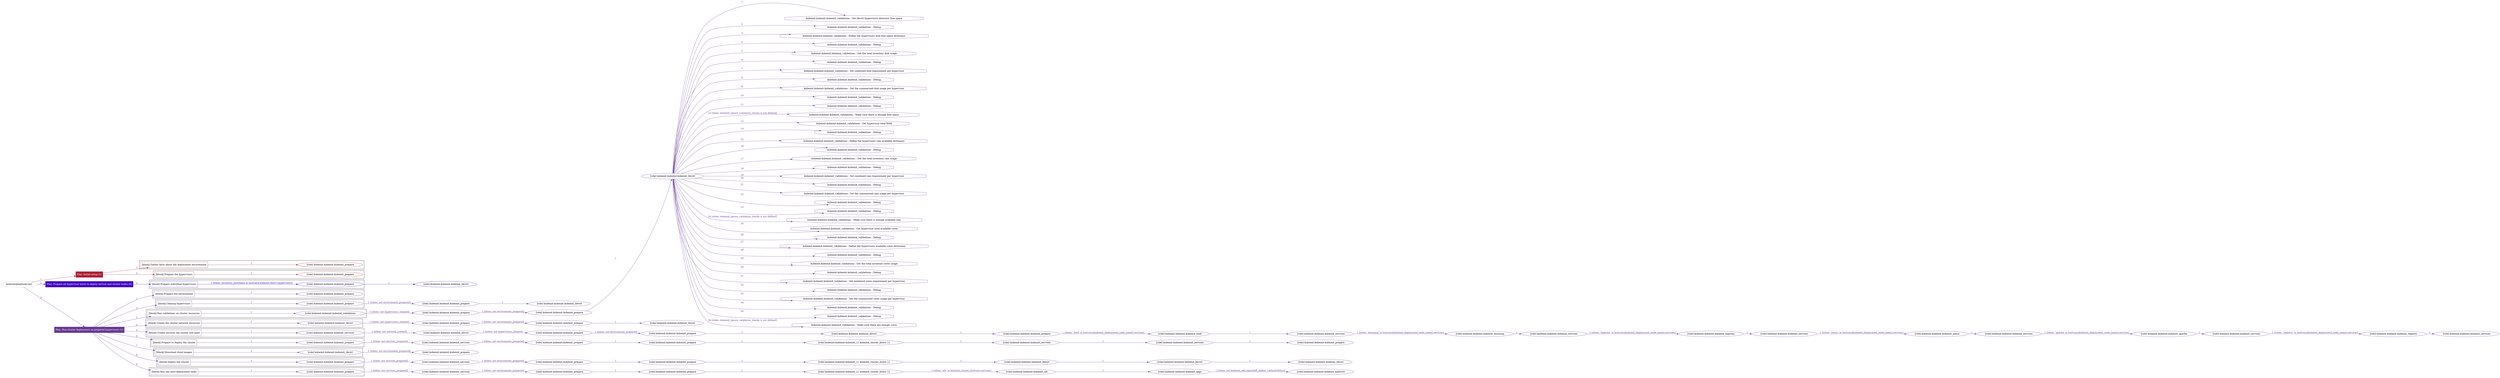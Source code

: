 digraph {
	graph [concentrate=true ordering=in rankdir=LR ratio=fill]
	edge [esep=5 sep=10]
	"kubeinit/playbook.yml" [id=root_node style=dotted]
	play_17b40922 [label="Play: Initial setup (1)" color="#ac2035" fontcolor="#ffffff" id=play_17b40922 shape=box style=filled tooltip=localhost]
	"kubeinit/playbook.yml" -> play_17b40922 [label="1 " color="#ac2035" fontcolor="#ac2035" id=edge_3056f43c labeltooltip="1 " tooltip="1 "]
	subgraph "kubeinit.kubeinit.kubeinit_prepare" {
		role_c4894455 [label="[role] kubeinit.kubeinit.kubeinit_prepare" color="#ac2035" id=role_c4894455 tooltip="kubeinit.kubeinit.kubeinit_prepare"]
	}
	subgraph "kubeinit.kubeinit.kubeinit_prepare" {
		role_d74332f0 [label="[role] kubeinit.kubeinit.kubeinit_prepare" color="#ac2035" id=role_d74332f0 tooltip="kubeinit.kubeinit.kubeinit_prepare"]
	}
	subgraph "Play: Initial setup (1)" {
		play_17b40922 -> block_b3c2a8ce [label=1 color="#ac2035" fontcolor="#ac2035" id=edge_cf0f747d labeltooltip=1 tooltip=1]
		subgraph cluster_block_b3c2a8ce {
			block_b3c2a8ce [label="[block] Gather facts about the deployment environment" color="#ac2035" id=block_b3c2a8ce labeltooltip="Gather facts about the deployment environment" shape=box tooltip="Gather facts about the deployment environment"]
			block_b3c2a8ce -> role_c4894455 [label="1 " color="#ac2035" fontcolor="#ac2035" id=edge_3f839630 labeltooltip="1 " tooltip="1 "]
		}
		play_17b40922 -> block_43c88aac [label=2 color="#ac2035" fontcolor="#ac2035" id=edge_9b415a09 labeltooltip=2 tooltip=2]
		subgraph cluster_block_43c88aac {
			block_43c88aac [label="[block] Prepare the hypervisors" color="#ac2035" id=block_43c88aac labeltooltip="Prepare the hypervisors" shape=box tooltip="Prepare the hypervisors"]
			block_43c88aac -> role_d74332f0 [label="1 " color="#ac2035" fontcolor="#ac2035" id=edge_9dc29101 labeltooltip="1 " tooltip="1 "]
		}
	}
	play_df6db1d5 [label="Play: Prepare all hypervisor hosts to deploy service and cluster nodes (0)" color="#4309c3" fontcolor="#ffffff" id=play_df6db1d5 shape=box style=filled tooltip="Play: Prepare all hypervisor hosts to deploy service and cluster nodes (0)"]
	"kubeinit/playbook.yml" -> play_df6db1d5 [label="2 " color="#4309c3" fontcolor="#4309c3" id=edge_0970c26a labeltooltip="2 " tooltip="2 "]
	subgraph "kubeinit.kubeinit.kubeinit_libvirt" {
		role_c6552ee0 [label="[role] kubeinit.kubeinit.kubeinit_libvirt" color="#4309c3" id=role_c6552ee0 tooltip="kubeinit.kubeinit.kubeinit_libvirt"]
	}
	subgraph "kubeinit.kubeinit.kubeinit_prepare" {
		role_c0b53539 [label="[role] kubeinit.kubeinit.kubeinit_prepare" color="#4309c3" id=role_c0b53539 tooltip="kubeinit.kubeinit.kubeinit_prepare"]
		role_c0b53539 -> role_c6552ee0 [label="1 " color="#4309c3" fontcolor="#4309c3" id=edge_0f0ca0aa labeltooltip="1 " tooltip="1 "]
	}
	subgraph "Play: Prepare all hypervisor hosts to deploy service and cluster nodes (0)" {
		play_df6db1d5 -> block_502c635d [label=1 color="#4309c3" fontcolor="#4309c3" id=edge_45d52d74 labeltooltip=1 tooltip=1]
		subgraph cluster_block_502c635d {
			block_502c635d [label="[block] Prepare individual hypervisors" color="#4309c3" id=block_502c635d labeltooltip="Prepare individual hypervisors" shape=box tooltip="Prepare individual hypervisors"]
			block_502c635d -> role_c0b53539 [label="1 [when: inventory_hostname in hostvars['kubeinit-facts'].hypervisors]" color="#4309c3" fontcolor="#4309c3" id=edge_c3b86973 labeltooltip="1 [when: inventory_hostname in hostvars['kubeinit-facts'].hypervisors]" tooltip="1 [when: inventory_hostname in hostvars['kubeinit-facts'].hypervisors]"]
		}
	}
	play_d8378338 [label="Play: Run cluster deployment on prepared hypervisors (1)" color="#673993" fontcolor="#ffffff" id=play_d8378338 shape=box style=filled tooltip=localhost]
	"kubeinit/playbook.yml" -> play_d8378338 [label="3 " color="#673993" fontcolor="#673993" id=edge_1bbe9f85 labeltooltip="3 " tooltip="3 "]
	subgraph "kubeinit.kubeinit.kubeinit_prepare" {
		role_b0a46448 [label="[role] kubeinit.kubeinit.kubeinit_prepare" color="#673993" id=role_b0a46448 tooltip="kubeinit.kubeinit.kubeinit_prepare"]
	}
	subgraph "kubeinit.kubeinit.kubeinit_libvirt" {
		role_8bde214d [label="[role] kubeinit.kubeinit.kubeinit_libvirt" color="#673993" id=role_8bde214d tooltip="kubeinit.kubeinit.kubeinit_libvirt"]
	}
	subgraph "kubeinit.kubeinit.kubeinit_prepare" {
		role_d90e74f3 [label="[role] kubeinit.kubeinit.kubeinit_prepare" color="#673993" id=role_d90e74f3 tooltip="kubeinit.kubeinit.kubeinit_prepare"]
		role_d90e74f3 -> role_8bde214d [label="1 " color="#673993" fontcolor="#673993" id=edge_d77b0a77 labeltooltip="1 " tooltip="1 "]
	}
	subgraph "kubeinit.kubeinit.kubeinit_prepare" {
		role_bba5921f [label="[role] kubeinit.kubeinit.kubeinit_prepare" color="#673993" id=role_bba5921f tooltip="kubeinit.kubeinit.kubeinit_prepare"]
		role_bba5921f -> role_d90e74f3 [label="1 [when: not environment_prepared]" color="#673993" fontcolor="#673993" id=edge_58147dc8 labeltooltip="1 [when: not environment_prepared]" tooltip="1 [when: not environment_prepared]"]
	}
	subgraph "kubeinit.kubeinit.kubeinit_libvirt" {
		role_85f57f2f [label="[role] kubeinit.kubeinit.kubeinit_libvirt" color="#673993" id=role_85f57f2f tooltip="kubeinit.kubeinit.kubeinit_libvirt"]
		task_662963af [label="kubeinit.kubeinit.kubeinit_validations : Get libvirt hypervisors directory free space" color="#673993" id=task_662963af shape=octagon tooltip="kubeinit.kubeinit.kubeinit_validations : Get libvirt hypervisors directory free space"]
		role_85f57f2f -> task_662963af [label="1 " color="#673993" fontcolor="#673993" id=edge_8e3185ac labeltooltip="1 " tooltip="1 "]
		task_c8487748 [label="kubeinit.kubeinit.kubeinit_validations : Debug" color="#673993" id=task_c8487748 shape=octagon tooltip="kubeinit.kubeinit.kubeinit_validations : Debug"]
		role_85f57f2f -> task_c8487748 [label="2 " color="#673993" fontcolor="#673993" id=edge_ed3b4baa labeltooltip="2 " tooltip="2 "]
		task_b2bfcfd3 [label="kubeinit.kubeinit.kubeinit_validations : Define the hypervisors disk free space dictionary" color="#673993" id=task_b2bfcfd3 shape=octagon tooltip="kubeinit.kubeinit.kubeinit_validations : Define the hypervisors disk free space dictionary"]
		role_85f57f2f -> task_b2bfcfd3 [label="3 " color="#673993" fontcolor="#673993" id=edge_e8beff68 labeltooltip="3 " tooltip="3 "]
		task_d6644e0c [label="kubeinit.kubeinit.kubeinit_validations : Debug" color="#673993" id=task_d6644e0c shape=octagon tooltip="kubeinit.kubeinit.kubeinit_validations : Debug"]
		role_85f57f2f -> task_d6644e0c [label="4 " color="#673993" fontcolor="#673993" id=edge_3216f124 labeltooltip="4 " tooltip="4 "]
		task_0ae7f6c4 [label="kubeinit.kubeinit.kubeinit_validations : Get the total inventory disk usage" color="#673993" id=task_0ae7f6c4 shape=octagon tooltip="kubeinit.kubeinit.kubeinit_validations : Get the total inventory disk usage"]
		role_85f57f2f -> task_0ae7f6c4 [label="5 " color="#673993" fontcolor="#673993" id=edge_61ebffe9 labeltooltip="5 " tooltip="5 "]
		task_f2963e43 [label="kubeinit.kubeinit.kubeinit_validations : Debug" color="#673993" id=task_f2963e43 shape=octagon tooltip="kubeinit.kubeinit.kubeinit_validations : Debug"]
		role_85f57f2f -> task_f2963e43 [label="6 " color="#673993" fontcolor="#673993" id=edge_2c8a6f3e labeltooltip="6 " tooltip="6 "]
		task_525ec1c0 [label="kubeinit.kubeinit.kubeinit_validations : Set combined disk requirement per hypervisor" color="#673993" id=task_525ec1c0 shape=octagon tooltip="kubeinit.kubeinit.kubeinit_validations : Set combined disk requirement per hypervisor"]
		role_85f57f2f -> task_525ec1c0 [label="7 " color="#673993" fontcolor="#673993" id=edge_80f96530 labeltooltip="7 " tooltip="7 "]
		task_5f959e6e [label="kubeinit.kubeinit.kubeinit_validations : Debug" color="#673993" id=task_5f959e6e shape=octagon tooltip="kubeinit.kubeinit.kubeinit_validations : Debug"]
		role_85f57f2f -> task_5f959e6e [label="8 " color="#673993" fontcolor="#673993" id=edge_1b2983f6 labeltooltip="8 " tooltip="8 "]
		task_a5d7f0df [label="kubeinit.kubeinit.kubeinit_validations : Set the summarized disk usage per hypervisor" color="#673993" id=task_a5d7f0df shape=octagon tooltip="kubeinit.kubeinit.kubeinit_validations : Set the summarized disk usage per hypervisor"]
		role_85f57f2f -> task_a5d7f0df [label="9 " color="#673993" fontcolor="#673993" id=edge_9c01682b labeltooltip="9 " tooltip="9 "]
		task_115b88ff [label="kubeinit.kubeinit.kubeinit_validations : Debug" color="#673993" id=task_115b88ff shape=octagon tooltip="kubeinit.kubeinit.kubeinit_validations : Debug"]
		role_85f57f2f -> task_115b88ff [label="10 " color="#673993" fontcolor="#673993" id=edge_17f7f9b6 labeltooltip="10 " tooltip="10 "]
		task_25809dd6 [label="kubeinit.kubeinit.kubeinit_validations : Debug" color="#673993" id=task_25809dd6 shape=octagon tooltip="kubeinit.kubeinit.kubeinit_validations : Debug"]
		role_85f57f2f -> task_25809dd6 [label="11 " color="#673993" fontcolor="#673993" id=edge_650c09fa labeltooltip="11 " tooltip="11 "]
		task_3a59a884 [label="kubeinit.kubeinit.kubeinit_validations : Make sure there is enough free space" color="#673993" id=task_3a59a884 shape=octagon tooltip="kubeinit.kubeinit.kubeinit_validations : Make sure there is enough free space"]
		role_85f57f2f -> task_3a59a884 [label="12 [when: kubeinit_ignore_validation_checks is not defined]" color="#673993" fontcolor="#673993" id=edge_c400c7dd labeltooltip="12 [when: kubeinit_ignore_validation_checks is not defined]" tooltip="12 [when: kubeinit_ignore_validation_checks is not defined]"]
		task_4a12ae24 [label="kubeinit.kubeinit.kubeinit_validations : Get hypervisor total RAM" color="#673993" id=task_4a12ae24 shape=octagon tooltip="kubeinit.kubeinit.kubeinit_validations : Get hypervisor total RAM"]
		role_85f57f2f -> task_4a12ae24 [label="13 " color="#673993" fontcolor="#673993" id=edge_6ff2eb10 labeltooltip="13 " tooltip="13 "]
		task_60d7f1c7 [label="kubeinit.kubeinit.kubeinit_validations : Debug" color="#673993" id=task_60d7f1c7 shape=octagon tooltip="kubeinit.kubeinit.kubeinit_validations : Debug"]
		role_85f57f2f -> task_60d7f1c7 [label="14 " color="#673993" fontcolor="#673993" id=edge_e791e74b labeltooltip="14 " tooltip="14 "]
		task_d3223400 [label="kubeinit.kubeinit.kubeinit_validations : Define the hypervisors ram available dictionary" color="#673993" id=task_d3223400 shape=octagon tooltip="kubeinit.kubeinit.kubeinit_validations : Define the hypervisors ram available dictionary"]
		role_85f57f2f -> task_d3223400 [label="15 " color="#673993" fontcolor="#673993" id=edge_97ca2f06 labeltooltip="15 " tooltip="15 "]
		task_2bdcb11d [label="kubeinit.kubeinit.kubeinit_validations : Debug" color="#673993" id=task_2bdcb11d shape=octagon tooltip="kubeinit.kubeinit.kubeinit_validations : Debug"]
		role_85f57f2f -> task_2bdcb11d [label="16 " color="#673993" fontcolor="#673993" id=edge_a7c2e569 labeltooltip="16 " tooltip="16 "]
		task_5a9c85e3 [label="kubeinit.kubeinit.kubeinit_validations : Get the total inventory ram usage" color="#673993" id=task_5a9c85e3 shape=octagon tooltip="kubeinit.kubeinit.kubeinit_validations : Get the total inventory ram usage"]
		role_85f57f2f -> task_5a9c85e3 [label="17 " color="#673993" fontcolor="#673993" id=edge_f234f5ea labeltooltip="17 " tooltip="17 "]
		task_cea1d9fb [label="kubeinit.kubeinit.kubeinit_validations : Debug" color="#673993" id=task_cea1d9fb shape=octagon tooltip="kubeinit.kubeinit.kubeinit_validations : Debug"]
		role_85f57f2f -> task_cea1d9fb [label="18 " color="#673993" fontcolor="#673993" id=edge_6393b21e labeltooltip="18 " tooltip="18 "]
		task_5e2bfa9f [label="kubeinit.kubeinit.kubeinit_validations : Set combined ram requirement per hypervisor" color="#673993" id=task_5e2bfa9f shape=octagon tooltip="kubeinit.kubeinit.kubeinit_validations : Set combined ram requirement per hypervisor"]
		role_85f57f2f -> task_5e2bfa9f [label="19 " color="#673993" fontcolor="#673993" id=edge_8c322127 labeltooltip="19 " tooltip="19 "]
		task_ebdfb179 [label="kubeinit.kubeinit.kubeinit_validations : Debug" color="#673993" id=task_ebdfb179 shape=octagon tooltip="kubeinit.kubeinit.kubeinit_validations : Debug"]
		role_85f57f2f -> task_ebdfb179 [label="20 " color="#673993" fontcolor="#673993" id=edge_37ec9b64 labeltooltip="20 " tooltip="20 "]
		task_580b77bb [label="kubeinit.kubeinit.kubeinit_validations : Set the summarized ram usage per hypervisor" color="#673993" id=task_580b77bb shape=octagon tooltip="kubeinit.kubeinit.kubeinit_validations : Set the summarized ram usage per hypervisor"]
		role_85f57f2f -> task_580b77bb [label="21 " color="#673993" fontcolor="#673993" id=edge_ac04a83a labeltooltip="21 " tooltip="21 "]
		task_983c5bad [label="kubeinit.kubeinit.kubeinit_validations : Debug" color="#673993" id=task_983c5bad shape=octagon tooltip="kubeinit.kubeinit.kubeinit_validations : Debug"]
		role_85f57f2f -> task_983c5bad [label="22 " color="#673993" fontcolor="#673993" id=edge_f44dfac6 labeltooltip="22 " tooltip="22 "]
		task_5c8fd9c5 [label="kubeinit.kubeinit.kubeinit_validations : Debug" color="#673993" id=task_5c8fd9c5 shape=octagon tooltip="kubeinit.kubeinit.kubeinit_validations : Debug"]
		role_85f57f2f -> task_5c8fd9c5 [label="23 " color="#673993" fontcolor="#673993" id=edge_dc6cf054 labeltooltip="23 " tooltip="23 "]
		task_2dcae0ed [label="kubeinit.kubeinit.kubeinit_validations : Make sure there is enough available ram" color="#673993" id=task_2dcae0ed shape=octagon tooltip="kubeinit.kubeinit.kubeinit_validations : Make sure there is enough available ram"]
		role_85f57f2f -> task_2dcae0ed [label="24 [when: kubeinit_ignore_validation_checks is not defined]" color="#673993" fontcolor="#673993" id=edge_96a14ba5 labeltooltip="24 [when: kubeinit_ignore_validation_checks is not defined]" tooltip="24 [when: kubeinit_ignore_validation_checks is not defined]"]
		task_627affb4 [label="kubeinit.kubeinit.kubeinit_validations : Get hypervisor total available cores" color="#673993" id=task_627affb4 shape=octagon tooltip="kubeinit.kubeinit.kubeinit_validations : Get hypervisor total available cores"]
		role_85f57f2f -> task_627affb4 [label="25 " color="#673993" fontcolor="#673993" id=edge_6d8d9360 labeltooltip="25 " tooltip="25 "]
		task_95e5cc89 [label="kubeinit.kubeinit.kubeinit_validations : Debug" color="#673993" id=task_95e5cc89 shape=octagon tooltip="kubeinit.kubeinit.kubeinit_validations : Debug"]
		role_85f57f2f -> task_95e5cc89 [label="26 " color="#673993" fontcolor="#673993" id=edge_20ed3d7a labeltooltip="26 " tooltip="26 "]
		task_86c8aac1 [label="kubeinit.kubeinit.kubeinit_validations : Define the hypervisors available cores dictionary" color="#673993" id=task_86c8aac1 shape=octagon tooltip="kubeinit.kubeinit.kubeinit_validations : Define the hypervisors available cores dictionary"]
		role_85f57f2f -> task_86c8aac1 [label="27 " color="#673993" fontcolor="#673993" id=edge_e2beb5b2 labeltooltip="27 " tooltip="27 "]
		task_1c2d6971 [label="kubeinit.kubeinit.kubeinit_validations : Debug" color="#673993" id=task_1c2d6971 shape=octagon tooltip="kubeinit.kubeinit.kubeinit_validations : Debug"]
		role_85f57f2f -> task_1c2d6971 [label="28 " color="#673993" fontcolor="#673993" id=edge_8e485ef2 labeltooltip="28 " tooltip="28 "]
		task_dffe1a1e [label="kubeinit.kubeinit.kubeinit_validations : Get the total inventory cores usage" color="#673993" id=task_dffe1a1e shape=octagon tooltip="kubeinit.kubeinit.kubeinit_validations : Get the total inventory cores usage"]
		role_85f57f2f -> task_dffe1a1e [label="29 " color="#673993" fontcolor="#673993" id=edge_fd23ef47 labeltooltip="29 " tooltip="29 "]
		task_cdf3cd07 [label="kubeinit.kubeinit.kubeinit_validations : Debug" color="#673993" id=task_cdf3cd07 shape=octagon tooltip="kubeinit.kubeinit.kubeinit_validations : Debug"]
		role_85f57f2f -> task_cdf3cd07 [label="30 " color="#673993" fontcolor="#673993" id=edge_38769134 labeltooltip="30 " tooltip="30 "]
		task_037ea6b5 [label="kubeinit.kubeinit.kubeinit_validations : Set combined cores requirement per hypervisor" color="#673993" id=task_037ea6b5 shape=octagon tooltip="kubeinit.kubeinit.kubeinit_validations : Set combined cores requirement per hypervisor"]
		role_85f57f2f -> task_037ea6b5 [label="31 " color="#673993" fontcolor="#673993" id=edge_91081e48 labeltooltip="31 " tooltip="31 "]
		task_cd81e31a [label="kubeinit.kubeinit.kubeinit_validations : Debug" color="#673993" id=task_cd81e31a shape=octagon tooltip="kubeinit.kubeinit.kubeinit_validations : Debug"]
		role_85f57f2f -> task_cd81e31a [label="32 " color="#673993" fontcolor="#673993" id=edge_79f1bcc9 labeltooltip="32 " tooltip="32 "]
		task_4f4c4972 [label="kubeinit.kubeinit.kubeinit_validations : Set the summarized cores usage per hypervisor" color="#673993" id=task_4f4c4972 shape=octagon tooltip="kubeinit.kubeinit.kubeinit_validations : Set the summarized cores usage per hypervisor"]
		role_85f57f2f -> task_4f4c4972 [label="33 " color="#673993" fontcolor="#673993" id=edge_fe3bd80c labeltooltip="33 " tooltip="33 "]
		task_6fa1dd41 [label="kubeinit.kubeinit.kubeinit_validations : Debug" color="#673993" id=task_6fa1dd41 shape=octagon tooltip="kubeinit.kubeinit.kubeinit_validations : Debug"]
		role_85f57f2f -> task_6fa1dd41 [label="34 " color="#673993" fontcolor="#673993" id=edge_21bafcd3 labeltooltip="34 " tooltip="34 "]
		task_8eff1ea7 [label="kubeinit.kubeinit.kubeinit_validations : Debug" color="#673993" id=task_8eff1ea7 shape=octagon tooltip="kubeinit.kubeinit.kubeinit_validations : Debug"]
		role_85f57f2f -> task_8eff1ea7 [label="35 " color="#673993" fontcolor="#673993" id=edge_475709ec labeltooltip="35 " tooltip="35 "]
		task_4b79f3b0 [label="kubeinit.kubeinit.kubeinit_validations : Make sure there are enough cores" color="#673993" id=task_4b79f3b0 shape=octagon tooltip="kubeinit.kubeinit.kubeinit_validations : Make sure there are enough cores"]
		role_85f57f2f -> task_4b79f3b0 [label="36 [when: kubeinit_ignore_validation_checks is not defined]" color="#673993" fontcolor="#673993" id=edge_3dc0f766 labeltooltip="36 [when: kubeinit_ignore_validation_checks is not defined]" tooltip="36 [when: kubeinit_ignore_validation_checks is not defined]"]
	}
	subgraph "kubeinit.kubeinit.kubeinit_prepare" {
		role_f36c27c7 [label="[role] kubeinit.kubeinit.kubeinit_prepare" color="#673993" id=role_f36c27c7 tooltip="kubeinit.kubeinit.kubeinit_prepare"]
		role_f36c27c7 -> role_85f57f2f [label="1 " color="#673993" fontcolor="#673993" id=edge_a5816be9 labeltooltip="1 " tooltip="1 "]
	}
	subgraph "kubeinit.kubeinit.kubeinit_prepare" {
		role_78d90c90 [label="[role] kubeinit.kubeinit.kubeinit_prepare" color="#673993" id=role_78d90c90 tooltip="kubeinit.kubeinit.kubeinit_prepare"]
		role_78d90c90 -> role_f36c27c7 [label="1 [when: not environment_prepared]" color="#673993" fontcolor="#673993" id=edge_b034c8b0 labeltooltip="1 [when: not environment_prepared]" tooltip="1 [when: not environment_prepared]"]
	}
	subgraph "kubeinit.kubeinit.kubeinit_validations" {
		role_44be6b53 [label="[role] kubeinit.kubeinit.kubeinit_validations" color="#673993" id=role_44be6b53 tooltip="kubeinit.kubeinit.kubeinit_validations"]
		role_44be6b53 -> role_78d90c90 [label="1 [when: not hypervisors_cleaned]" color="#673993" fontcolor="#673993" id=edge_d79321b4 labeltooltip="1 [when: not hypervisors_cleaned]" tooltip="1 [when: not hypervisors_cleaned]"]
	}
	subgraph "kubeinit.kubeinit.kubeinit_libvirt" {
		role_24eb9d72 [label="[role] kubeinit.kubeinit.kubeinit_libvirt" color="#673993" id=role_24eb9d72 tooltip="kubeinit.kubeinit.kubeinit_libvirt"]
	}
	subgraph "kubeinit.kubeinit.kubeinit_prepare" {
		role_3b681a35 [label="[role] kubeinit.kubeinit.kubeinit_prepare" color="#673993" id=role_3b681a35 tooltip="kubeinit.kubeinit.kubeinit_prepare"]
		role_3b681a35 -> role_24eb9d72 [label="1 " color="#673993" fontcolor="#673993" id=edge_d4849ff2 labeltooltip="1 " tooltip="1 "]
	}
	subgraph "kubeinit.kubeinit.kubeinit_prepare" {
		role_94c76511 [label="[role] kubeinit.kubeinit.kubeinit_prepare" color="#673993" id=role_94c76511 tooltip="kubeinit.kubeinit.kubeinit_prepare"]
		role_94c76511 -> role_3b681a35 [label="1 [when: not environment_prepared]" color="#673993" fontcolor="#673993" id=edge_34a06a52 labeltooltip="1 [when: not environment_prepared]" tooltip="1 [when: not environment_prepared]"]
	}
	subgraph "kubeinit.kubeinit.kubeinit_libvirt" {
		role_57134f1c [label="[role] kubeinit.kubeinit.kubeinit_libvirt" color="#673993" id=role_57134f1c tooltip="kubeinit.kubeinit.kubeinit_libvirt"]
		role_57134f1c -> role_94c76511 [label="1 [when: not hypervisors_cleaned]" color="#673993" fontcolor="#673993" id=edge_b8befb3e labeltooltip="1 [when: not hypervisors_cleaned]" tooltip="1 [when: not hypervisors_cleaned]"]
	}
	subgraph "kubeinit.kubeinit.kubeinit_services" {
		role_b628cbf3 [label="[role] kubeinit.kubeinit.kubeinit_services" color="#673993" id=role_b628cbf3 tooltip="kubeinit.kubeinit.kubeinit_services"]
	}
	subgraph "kubeinit.kubeinit.kubeinit_registry" {
		role_a51155b6 [label="[role] kubeinit.kubeinit.kubeinit_registry" color="#673993" id=role_a51155b6 tooltip="kubeinit.kubeinit.kubeinit_registry"]
		role_a51155b6 -> role_b628cbf3 [label="1 " color="#673993" fontcolor="#673993" id=edge_500eb04a labeltooltip="1 " tooltip="1 "]
	}
	subgraph "kubeinit.kubeinit.kubeinit_services" {
		role_d3aa6e7a [label="[role] kubeinit.kubeinit.kubeinit_services" color="#673993" id=role_d3aa6e7a tooltip="kubeinit.kubeinit.kubeinit_services"]
		role_d3aa6e7a -> role_a51155b6 [label="1 [when: 'registry' in hostvars[kubeinit_deployment_node_name].services]" color="#673993" fontcolor="#673993" id=edge_72056084 labeltooltip="1 [when: 'registry' in hostvars[kubeinit_deployment_node_name].services]" tooltip="1 [when: 'registry' in hostvars[kubeinit_deployment_node_name].services]"]
	}
	subgraph "kubeinit.kubeinit.kubeinit_apache" {
		role_0b74f066 [label="[role] kubeinit.kubeinit.kubeinit_apache" color="#673993" id=role_0b74f066 tooltip="kubeinit.kubeinit.kubeinit_apache"]
		role_0b74f066 -> role_d3aa6e7a [label="1 " color="#673993" fontcolor="#673993" id=edge_d61a0cab labeltooltip="1 " tooltip="1 "]
	}
	subgraph "kubeinit.kubeinit.kubeinit_services" {
		role_27dd472c [label="[role] kubeinit.kubeinit.kubeinit_services" color="#673993" id=role_27dd472c tooltip="kubeinit.kubeinit.kubeinit_services"]
		role_27dd472c -> role_0b74f066 [label="1 [when: 'apache' in hostvars[kubeinit_deployment_node_name].services]" color="#673993" fontcolor="#673993" id=edge_3440a264 labeltooltip="1 [when: 'apache' in hostvars[kubeinit_deployment_node_name].services]" tooltip="1 [when: 'apache' in hostvars[kubeinit_deployment_node_name].services]"]
	}
	subgraph "kubeinit.kubeinit.kubeinit_nexus" {
		role_3ef2a9f3 [label="[role] kubeinit.kubeinit.kubeinit_nexus" color="#673993" id=role_3ef2a9f3 tooltip="kubeinit.kubeinit.kubeinit_nexus"]
		role_3ef2a9f3 -> role_27dd472c [label="1 " color="#673993" fontcolor="#673993" id=edge_2ccf8092 labeltooltip="1 " tooltip="1 "]
	}
	subgraph "kubeinit.kubeinit.kubeinit_services" {
		role_002022af [label="[role] kubeinit.kubeinit.kubeinit_services" color="#673993" id=role_002022af tooltip="kubeinit.kubeinit.kubeinit_services"]
		role_002022af -> role_3ef2a9f3 [label="1 [when: 'nexus' in hostvars[kubeinit_deployment_node_name].services]" color="#673993" fontcolor="#673993" id=edge_073697a6 labeltooltip="1 [when: 'nexus' in hostvars[kubeinit_deployment_node_name].services]" tooltip="1 [when: 'nexus' in hostvars[kubeinit_deployment_node_name].services]"]
	}
	subgraph "kubeinit.kubeinit.kubeinit_haproxy" {
		role_6302d3d7 [label="[role] kubeinit.kubeinit.kubeinit_haproxy" color="#673993" id=role_6302d3d7 tooltip="kubeinit.kubeinit.kubeinit_haproxy"]
		role_6302d3d7 -> role_002022af [label="1 " color="#673993" fontcolor="#673993" id=edge_8d86119e labeltooltip="1 " tooltip="1 "]
	}
	subgraph "kubeinit.kubeinit.kubeinit_services" {
		role_65216352 [label="[role] kubeinit.kubeinit.kubeinit_services" color="#673993" id=role_65216352 tooltip="kubeinit.kubeinit.kubeinit_services"]
		role_65216352 -> role_6302d3d7 [label="1 [when: 'haproxy' in hostvars[kubeinit_deployment_node_name].services]" color="#673993" fontcolor="#673993" id=edge_ed9c8c02 labeltooltip="1 [when: 'haproxy' in hostvars[kubeinit_deployment_node_name].services]" tooltip="1 [when: 'haproxy' in hostvars[kubeinit_deployment_node_name].services]"]
	}
	subgraph "kubeinit.kubeinit.kubeinit_dnsmasq" {
		role_bd2cce32 [label="[role] kubeinit.kubeinit.kubeinit_dnsmasq" color="#673993" id=role_bd2cce32 tooltip="kubeinit.kubeinit.kubeinit_dnsmasq"]
		role_bd2cce32 -> role_65216352 [label="1 " color="#673993" fontcolor="#673993" id=edge_7ce390b4 labeltooltip="1 " tooltip="1 "]
	}
	subgraph "kubeinit.kubeinit.kubeinit_services" {
		role_46b1326c [label="[role] kubeinit.kubeinit.kubeinit_services" color="#673993" id=role_46b1326c tooltip="kubeinit.kubeinit.kubeinit_services"]
		role_46b1326c -> role_bd2cce32 [label="1 [when: 'dnsmasq' in hostvars[kubeinit_deployment_node_name].services]" color="#673993" fontcolor="#673993" id=edge_65b9dc4f labeltooltip="1 [when: 'dnsmasq' in hostvars[kubeinit_deployment_node_name].services]" tooltip="1 [when: 'dnsmasq' in hostvars[kubeinit_deployment_node_name].services]"]
	}
	subgraph "kubeinit.kubeinit.kubeinit_bind" {
		role_d07f0878 [label="[role] kubeinit.kubeinit.kubeinit_bind" color="#673993" id=role_d07f0878 tooltip="kubeinit.kubeinit.kubeinit_bind"]
		role_d07f0878 -> role_46b1326c [label="1 " color="#673993" fontcolor="#673993" id=edge_696d3acb labeltooltip="1 " tooltip="1 "]
	}
	subgraph "kubeinit.kubeinit.kubeinit_prepare" {
		role_ac3dc3b4 [label="[role] kubeinit.kubeinit.kubeinit_prepare" color="#673993" id=role_ac3dc3b4 tooltip="kubeinit.kubeinit.kubeinit_prepare"]
		role_ac3dc3b4 -> role_d07f0878 [label="1 [when: 'bind' in hostvars[kubeinit_deployment_node_name].services]" color="#673993" fontcolor="#673993" id=edge_92a91cc8 labeltooltip="1 [when: 'bind' in hostvars[kubeinit_deployment_node_name].services]" tooltip="1 [when: 'bind' in hostvars[kubeinit_deployment_node_name].services]"]
	}
	subgraph "kubeinit.kubeinit.kubeinit_libvirt" {
		role_285d4df2 [label="[role] kubeinit.kubeinit.kubeinit_libvirt" color="#673993" id=role_285d4df2 tooltip="kubeinit.kubeinit.kubeinit_libvirt"]
		role_285d4df2 -> role_ac3dc3b4 [label="1 " color="#673993" fontcolor="#673993" id=edge_0b9ca66d labeltooltip="1 " tooltip="1 "]
	}
	subgraph "kubeinit.kubeinit.kubeinit_prepare" {
		role_33db9d47 [label="[role] kubeinit.kubeinit.kubeinit_prepare" color="#673993" id=role_33db9d47 tooltip="kubeinit.kubeinit.kubeinit_prepare"]
		role_33db9d47 -> role_285d4df2 [label="1 " color="#673993" fontcolor="#673993" id=edge_0a54946a labeltooltip="1 " tooltip="1 "]
	}
	subgraph "kubeinit.kubeinit.kubeinit_prepare" {
		role_8612231d [label="[role] kubeinit.kubeinit.kubeinit_prepare" color="#673993" id=role_8612231d tooltip="kubeinit.kubeinit.kubeinit_prepare"]
		role_8612231d -> role_33db9d47 [label="1 [when: not environment_prepared]" color="#673993" fontcolor="#673993" id=edge_8ca8d069 labeltooltip="1 [when: not environment_prepared]" tooltip="1 [when: not environment_prepared]"]
	}
	subgraph "kubeinit.kubeinit.kubeinit_libvirt" {
		role_a61136c5 [label="[role] kubeinit.kubeinit.kubeinit_libvirt" color="#673993" id=role_a61136c5 tooltip="kubeinit.kubeinit.kubeinit_libvirt"]
		role_a61136c5 -> role_8612231d [label="1 [when: not hypervisors_cleaned]" color="#673993" fontcolor="#673993" id=edge_d464203f labeltooltip="1 [when: not hypervisors_cleaned]" tooltip="1 [when: not hypervisors_cleaned]"]
	}
	subgraph "kubeinit.kubeinit.kubeinit_services" {
		role_ea08f8fb [label="[role] kubeinit.kubeinit.kubeinit_services" color="#673993" id=role_ea08f8fb tooltip="kubeinit.kubeinit.kubeinit_services"]
		role_ea08f8fb -> role_a61136c5 [label="1 [when: not network_created]" color="#673993" fontcolor="#673993" id=edge_ed1be699 labeltooltip="1 [when: not network_created]" tooltip="1 [when: not network_created]"]
	}
	subgraph "kubeinit.kubeinit.kubeinit_prepare" {
		role_edb47ece [label="[role] kubeinit.kubeinit.kubeinit_prepare" color="#673993" id=role_edb47ece tooltip="kubeinit.kubeinit.kubeinit_prepare"]
	}
	subgraph "kubeinit.kubeinit.kubeinit_services" {
		role_ba8e3fdc [label="[role] kubeinit.kubeinit.kubeinit_services" color="#673993" id=role_ba8e3fdc tooltip="kubeinit.kubeinit.kubeinit_services"]
		role_ba8e3fdc -> role_edb47ece [label="1 " color="#673993" fontcolor="#673993" id=edge_38ed0503 labeltooltip="1 " tooltip="1 "]
	}
	subgraph "kubeinit.kubeinit.kubeinit_services" {
		role_7ff2a754 [label="[role] kubeinit.kubeinit.kubeinit_services" color="#673993" id=role_7ff2a754 tooltip="kubeinit.kubeinit.kubeinit_services"]
		role_7ff2a754 -> role_ba8e3fdc [label="1 " color="#673993" fontcolor="#673993" id=edge_6804dfde labeltooltip="1 " tooltip="1 "]
	}
	subgraph "kubeinit.kubeinit.kubeinit_{{ kubeinit_cluster_distro }}" {
		role_f6cf0882 [label="[role] kubeinit.kubeinit.kubeinit_{{ kubeinit_cluster_distro }}" color="#673993" id=role_f6cf0882 tooltip="kubeinit.kubeinit.kubeinit_{{ kubeinit_cluster_distro }}"]
		role_f6cf0882 -> role_7ff2a754 [label="1 " color="#673993" fontcolor="#673993" id=edge_2f98b606 labeltooltip="1 " tooltip="1 "]
	}
	subgraph "kubeinit.kubeinit.kubeinit_prepare" {
		role_e24e9ef1 [label="[role] kubeinit.kubeinit.kubeinit_prepare" color="#673993" id=role_e24e9ef1 tooltip="kubeinit.kubeinit.kubeinit_prepare"]
		role_e24e9ef1 -> role_f6cf0882 [label="1 " color="#673993" fontcolor="#673993" id=edge_6d97fdf9 labeltooltip="1 " tooltip="1 "]
	}
	subgraph "kubeinit.kubeinit.kubeinit_prepare" {
		role_9fa43d3a [label="[role] kubeinit.kubeinit.kubeinit_prepare" color="#673993" id=role_9fa43d3a tooltip="kubeinit.kubeinit.kubeinit_prepare"]
		role_9fa43d3a -> role_e24e9ef1 [label="1 " color="#673993" fontcolor="#673993" id=edge_33009c28 labeltooltip="1 " tooltip="1 "]
	}
	subgraph "kubeinit.kubeinit.kubeinit_services" {
		role_2b957dc1 [label="[role] kubeinit.kubeinit.kubeinit_services" color="#673993" id=role_2b957dc1 tooltip="kubeinit.kubeinit.kubeinit_services"]
		role_2b957dc1 -> role_9fa43d3a [label="1 [when: not environment_prepared]" color="#673993" fontcolor="#673993" id=edge_6bea5720 labeltooltip="1 [when: not environment_prepared]" tooltip="1 [when: not environment_prepared]"]
	}
	subgraph "kubeinit.kubeinit.kubeinit_prepare" {
		role_7c6302fc [label="[role] kubeinit.kubeinit.kubeinit_prepare" color="#673993" id=role_7c6302fc tooltip="kubeinit.kubeinit.kubeinit_prepare"]
		role_7c6302fc -> role_2b957dc1 [label="1 [when: not services_prepared]" color="#673993" fontcolor="#673993" id=edge_e0ffb89c labeltooltip="1 [when: not services_prepared]" tooltip="1 [when: not services_prepared]"]
	}
	subgraph "kubeinit.kubeinit.kubeinit_prepare" {
		role_886699dc [label="[role] kubeinit.kubeinit.kubeinit_prepare" color="#673993" id=role_886699dc tooltip="kubeinit.kubeinit.kubeinit_prepare"]
	}
	subgraph "kubeinit.kubeinit.kubeinit_libvirt" {
		role_acc4c661 [label="[role] kubeinit.kubeinit.kubeinit_libvirt" color="#673993" id=role_acc4c661 tooltip="kubeinit.kubeinit.kubeinit_libvirt"]
		role_acc4c661 -> role_886699dc [label="1 [when: not environment_prepared]" color="#673993" fontcolor="#673993" id=edge_ceba3801 labeltooltip="1 [when: not environment_prepared]" tooltip="1 [when: not environment_prepared]"]
	}
	subgraph "kubeinit.kubeinit.kubeinit_libvirt" {
		role_849d6580 [label="[role] kubeinit.kubeinit.kubeinit_libvirt" color="#673993" id=role_849d6580 tooltip="kubeinit.kubeinit.kubeinit_libvirt"]
	}
	subgraph "kubeinit.kubeinit.kubeinit_libvirt" {
		role_378cf7db [label="[role] kubeinit.kubeinit.kubeinit_libvirt" color="#673993" id=role_378cf7db tooltip="kubeinit.kubeinit.kubeinit_libvirt"]
		role_378cf7db -> role_849d6580 [label="1 " color="#673993" fontcolor="#673993" id=edge_b1b3dfd5 labeltooltip="1 " tooltip="1 "]
	}
	subgraph "kubeinit.kubeinit.kubeinit_libvirt" {
		role_e92a78d2 [label="[role] kubeinit.kubeinit.kubeinit_libvirt" color="#673993" id=role_e92a78d2 tooltip="kubeinit.kubeinit.kubeinit_libvirt"]
		role_e92a78d2 -> role_378cf7db [label="1 " color="#673993" fontcolor="#673993" id=edge_07574e39 labeltooltip="1 " tooltip="1 "]
	}
	subgraph "kubeinit.kubeinit.kubeinit_{{ kubeinit_cluster_distro }}" {
		role_8ab9d7ff [label="[role] kubeinit.kubeinit.kubeinit_{{ kubeinit_cluster_distro }}" color="#673993" id=role_8ab9d7ff tooltip="kubeinit.kubeinit.kubeinit_{{ kubeinit_cluster_distro }}"]
		role_8ab9d7ff -> role_e92a78d2 [label="1 " color="#673993" fontcolor="#673993" id=edge_5af892a1 labeltooltip="1 " tooltip="1 "]
	}
	subgraph "kubeinit.kubeinit.kubeinit_prepare" {
		role_dd506032 [label="[role] kubeinit.kubeinit.kubeinit_prepare" color="#673993" id=role_dd506032 tooltip="kubeinit.kubeinit.kubeinit_prepare"]
		role_dd506032 -> role_8ab9d7ff [label="1 " color="#673993" fontcolor="#673993" id=edge_d3ca00df labeltooltip="1 " tooltip="1 "]
	}
	subgraph "kubeinit.kubeinit.kubeinit_prepare" {
		role_382597a3 [label="[role] kubeinit.kubeinit.kubeinit_prepare" color="#673993" id=role_382597a3 tooltip="kubeinit.kubeinit.kubeinit_prepare"]
		role_382597a3 -> role_dd506032 [label="1 " color="#673993" fontcolor="#673993" id=edge_dcec3b90 labeltooltip="1 " tooltip="1 "]
	}
	subgraph "kubeinit.kubeinit.kubeinit_services" {
		role_c7f87bc9 [label="[role] kubeinit.kubeinit.kubeinit_services" color="#673993" id=role_c7f87bc9 tooltip="kubeinit.kubeinit.kubeinit_services"]
		role_c7f87bc9 -> role_382597a3 [label="1 [when: not environment_prepared]" color="#673993" fontcolor="#673993" id=edge_251eab21 labeltooltip="1 [when: not environment_prepared]" tooltip="1 [when: not environment_prepared]"]
	}
	subgraph "kubeinit.kubeinit.kubeinit_prepare" {
		role_d399288d [label="[role] kubeinit.kubeinit.kubeinit_prepare" color="#673993" id=role_d399288d tooltip="kubeinit.kubeinit.kubeinit_prepare"]
		role_d399288d -> role_c7f87bc9 [label="1 [when: not services_prepared]" color="#673993" fontcolor="#673993" id=edge_e9842009 labeltooltip="1 [when: not services_prepared]" tooltip="1 [when: not services_prepared]"]
	}
	subgraph "kubeinit.kubeinit.kubeinit_kubevirt" {
		role_ceef285d [label="[role] kubeinit.kubeinit.kubeinit_kubevirt" color="#673993" id=role_ceef285d tooltip="kubeinit.kubeinit.kubeinit_kubevirt"]
	}
	subgraph "kubeinit.kubeinit.kubeinit_apps" {
		role_52923598 [label="[role] kubeinit.kubeinit.kubeinit_apps" color="#673993" id=role_52923598 tooltip="kubeinit.kubeinit.kubeinit_apps"]
		role_52923598 -> role_ceef285d [label="1 [when: not kubeinit_okd_openshift_deploy | default(False)]" color="#673993" fontcolor="#673993" id=edge_0ba0f58a labeltooltip="1 [when: not kubeinit_okd_openshift_deploy | default(False)]" tooltip="1 [when: not kubeinit_okd_openshift_deploy | default(False)]"]
	}
	subgraph "kubeinit.kubeinit.kubeinit_nfs" {
		role_978adc9f [label="[role] kubeinit.kubeinit.kubeinit_nfs" color="#673993" id=role_978adc9f tooltip="kubeinit.kubeinit.kubeinit_nfs"]
		role_978adc9f -> role_52923598 [label="1 " color="#673993" fontcolor="#673993" id=edge_12646626 labeltooltip="1 " tooltip="1 "]
	}
	subgraph "kubeinit.kubeinit.kubeinit_{{ kubeinit_cluster_distro }}" {
		role_ef0f9072 [label="[role] kubeinit.kubeinit.kubeinit_{{ kubeinit_cluster_distro }}" color="#673993" id=role_ef0f9072 tooltip="kubeinit.kubeinit.kubeinit_{{ kubeinit_cluster_distro }}"]
		role_ef0f9072 -> role_978adc9f [label="1 [when: 'nfs' in kubeinit_cluster_hostvars.services]" color="#673993" fontcolor="#673993" id=edge_03e4f0d9 labeltooltip="1 [when: 'nfs' in kubeinit_cluster_hostvars.services]" tooltip="1 [when: 'nfs' in kubeinit_cluster_hostvars.services]"]
	}
	subgraph "kubeinit.kubeinit.kubeinit_prepare" {
		role_0480d391 [label="[role] kubeinit.kubeinit.kubeinit_prepare" color="#673993" id=role_0480d391 tooltip="kubeinit.kubeinit.kubeinit_prepare"]
		role_0480d391 -> role_ef0f9072 [label="1 " color="#673993" fontcolor="#673993" id=edge_b84a4e08 labeltooltip="1 " tooltip="1 "]
	}
	subgraph "kubeinit.kubeinit.kubeinit_prepare" {
		role_d44da757 [label="[role] kubeinit.kubeinit.kubeinit_prepare" color="#673993" id=role_d44da757 tooltip="kubeinit.kubeinit.kubeinit_prepare"]
		role_d44da757 -> role_0480d391 [label="1 " color="#673993" fontcolor="#673993" id=edge_22daeecd labeltooltip="1 " tooltip="1 "]
	}
	subgraph "kubeinit.kubeinit.kubeinit_services" {
		role_4d2ecd0a [label="[role] kubeinit.kubeinit.kubeinit_services" color="#673993" id=role_4d2ecd0a tooltip="kubeinit.kubeinit.kubeinit_services"]
		role_4d2ecd0a -> role_d44da757 [label="1 [when: not environment_prepared]" color="#673993" fontcolor="#673993" id=edge_a064eb05 labeltooltip="1 [when: not environment_prepared]" tooltip="1 [when: not environment_prepared]"]
	}
	subgraph "kubeinit.kubeinit.kubeinit_prepare" {
		role_e425038e [label="[role] kubeinit.kubeinit.kubeinit_prepare" color="#673993" id=role_e425038e tooltip="kubeinit.kubeinit.kubeinit_prepare"]
		role_e425038e -> role_4d2ecd0a [label="1 [when: not services_prepared]" color="#673993" fontcolor="#673993" id=edge_e1da39d9 labeltooltip="1 [when: not services_prepared]" tooltip="1 [when: not services_prepared]"]
	}
	subgraph "Play: Run cluster deployment on prepared hypervisors (1)" {
		play_d8378338 -> block_b0c1e273 [label=1 color="#673993" fontcolor="#673993" id=edge_5f878886 labeltooltip=1 tooltip=1]
		subgraph cluster_block_b0c1e273 {
			block_b0c1e273 [label="[block] Prepare the environment" color="#673993" id=block_b0c1e273 labeltooltip="Prepare the environment" shape=box tooltip="Prepare the environment"]
			block_b0c1e273 -> role_b0a46448 [label="1 " color="#673993" fontcolor="#673993" id=edge_3698bee4 labeltooltip="1 " tooltip="1 "]
		}
		play_d8378338 -> block_6675cd3a [label=2 color="#673993" fontcolor="#673993" id=edge_f1a0c7e3 labeltooltip=2 tooltip=2]
		subgraph cluster_block_6675cd3a {
			block_6675cd3a [label="[block] Cleanup hypervisors" color="#673993" id=block_6675cd3a labeltooltip="Cleanup hypervisors" shape=box tooltip="Cleanup hypervisors"]
			block_6675cd3a -> role_bba5921f [label="1 " color="#673993" fontcolor="#673993" id=edge_a508648a labeltooltip="1 " tooltip="1 "]
		}
		play_d8378338 -> block_0f9d0ac3 [label=3 color="#673993" fontcolor="#673993" id=edge_d47aec2b labeltooltip=3 tooltip=3]
		subgraph cluster_block_0f9d0ac3 {
			block_0f9d0ac3 [label="[block] Run validations on cluster resources" color="#673993" id=block_0f9d0ac3 labeltooltip="Run validations on cluster resources" shape=box tooltip="Run validations on cluster resources"]
			block_0f9d0ac3 -> role_44be6b53 [label="1 " color="#673993" fontcolor="#673993" id=edge_f99604a0 labeltooltip="1 " tooltip="1 "]
		}
		play_d8378338 -> block_68233daa [label=4 color="#673993" fontcolor="#673993" id=edge_5979ba16 labeltooltip=4 tooltip=4]
		subgraph cluster_block_68233daa {
			block_68233daa [label="[block] Create the cluster network resources" color="#673993" id=block_68233daa labeltooltip="Create the cluster network resources" shape=box tooltip="Create the cluster network resources"]
			block_68233daa -> role_57134f1c [label="1 " color="#673993" fontcolor="#673993" id=edge_98fd07cf labeltooltip="1 " tooltip="1 "]
		}
		play_d8378338 -> block_2de36226 [label=5 color="#673993" fontcolor="#673993" id=edge_7e6cb9a3 labeltooltip=5 tooltip=5]
		subgraph cluster_block_2de36226 {
			block_2de36226 [label="[block] Create services the cluster will need" color="#673993" id=block_2de36226 labeltooltip="Create services the cluster will need" shape=box tooltip="Create services the cluster will need"]
			block_2de36226 -> role_ea08f8fb [label="1 " color="#673993" fontcolor="#673993" id=edge_186dbd2a labeltooltip="1 " tooltip="1 "]
		}
		play_d8378338 -> block_5ace79e1 [label=6 color="#673993" fontcolor="#673993" id=edge_3afdcafe labeltooltip=6 tooltip=6]
		subgraph cluster_block_5ace79e1 {
			block_5ace79e1 [label="[block] Prepare to deploy the cluster" color="#673993" id=block_5ace79e1 labeltooltip="Prepare to deploy the cluster" shape=box tooltip="Prepare to deploy the cluster"]
			block_5ace79e1 -> role_7c6302fc [label="1 " color="#673993" fontcolor="#673993" id=edge_1e858ef0 labeltooltip="1 " tooltip="1 "]
		}
		play_d8378338 -> block_eaff4cef [label=7 color="#673993" fontcolor="#673993" id=edge_fbfe9a41 labeltooltip=7 tooltip=7]
		subgraph cluster_block_eaff4cef {
			block_eaff4cef [label="[block] Download cloud images" color="#673993" id=block_eaff4cef labeltooltip="Download cloud images" shape=box tooltip="Download cloud images"]
			block_eaff4cef -> role_acc4c661 [label="1 " color="#673993" fontcolor="#673993" id=edge_fd2d0ea2 labeltooltip="1 " tooltip="1 "]
		}
		play_d8378338 -> block_6e4a9472 [label=8 color="#673993" fontcolor="#673993" id=edge_1a84765f labeltooltip=8 tooltip=8]
		subgraph cluster_block_6e4a9472 {
			block_6e4a9472 [label="[block] Deploy the cluster" color="#673993" id=block_6e4a9472 labeltooltip="Deploy the cluster" shape=box tooltip="Deploy the cluster"]
			block_6e4a9472 -> role_d399288d [label="1 " color="#673993" fontcolor="#673993" id=edge_667328f6 labeltooltip="1 " tooltip="1 "]
		}
		play_d8378338 -> block_543b5c42 [label=9 color="#673993" fontcolor="#673993" id=edge_dc00c056 labeltooltip=9 tooltip=9]
		subgraph cluster_block_543b5c42 {
			block_543b5c42 [label="[block] Run any post-deployment tasks" color="#673993" id=block_543b5c42 labeltooltip="Run any post-deployment tasks" shape=box tooltip="Run any post-deployment tasks"]
			block_543b5c42 -> role_e425038e [label="1 " color="#673993" fontcolor="#673993" id=edge_be212215 labeltooltip="1 " tooltip="1 "]
		}
	}
}
